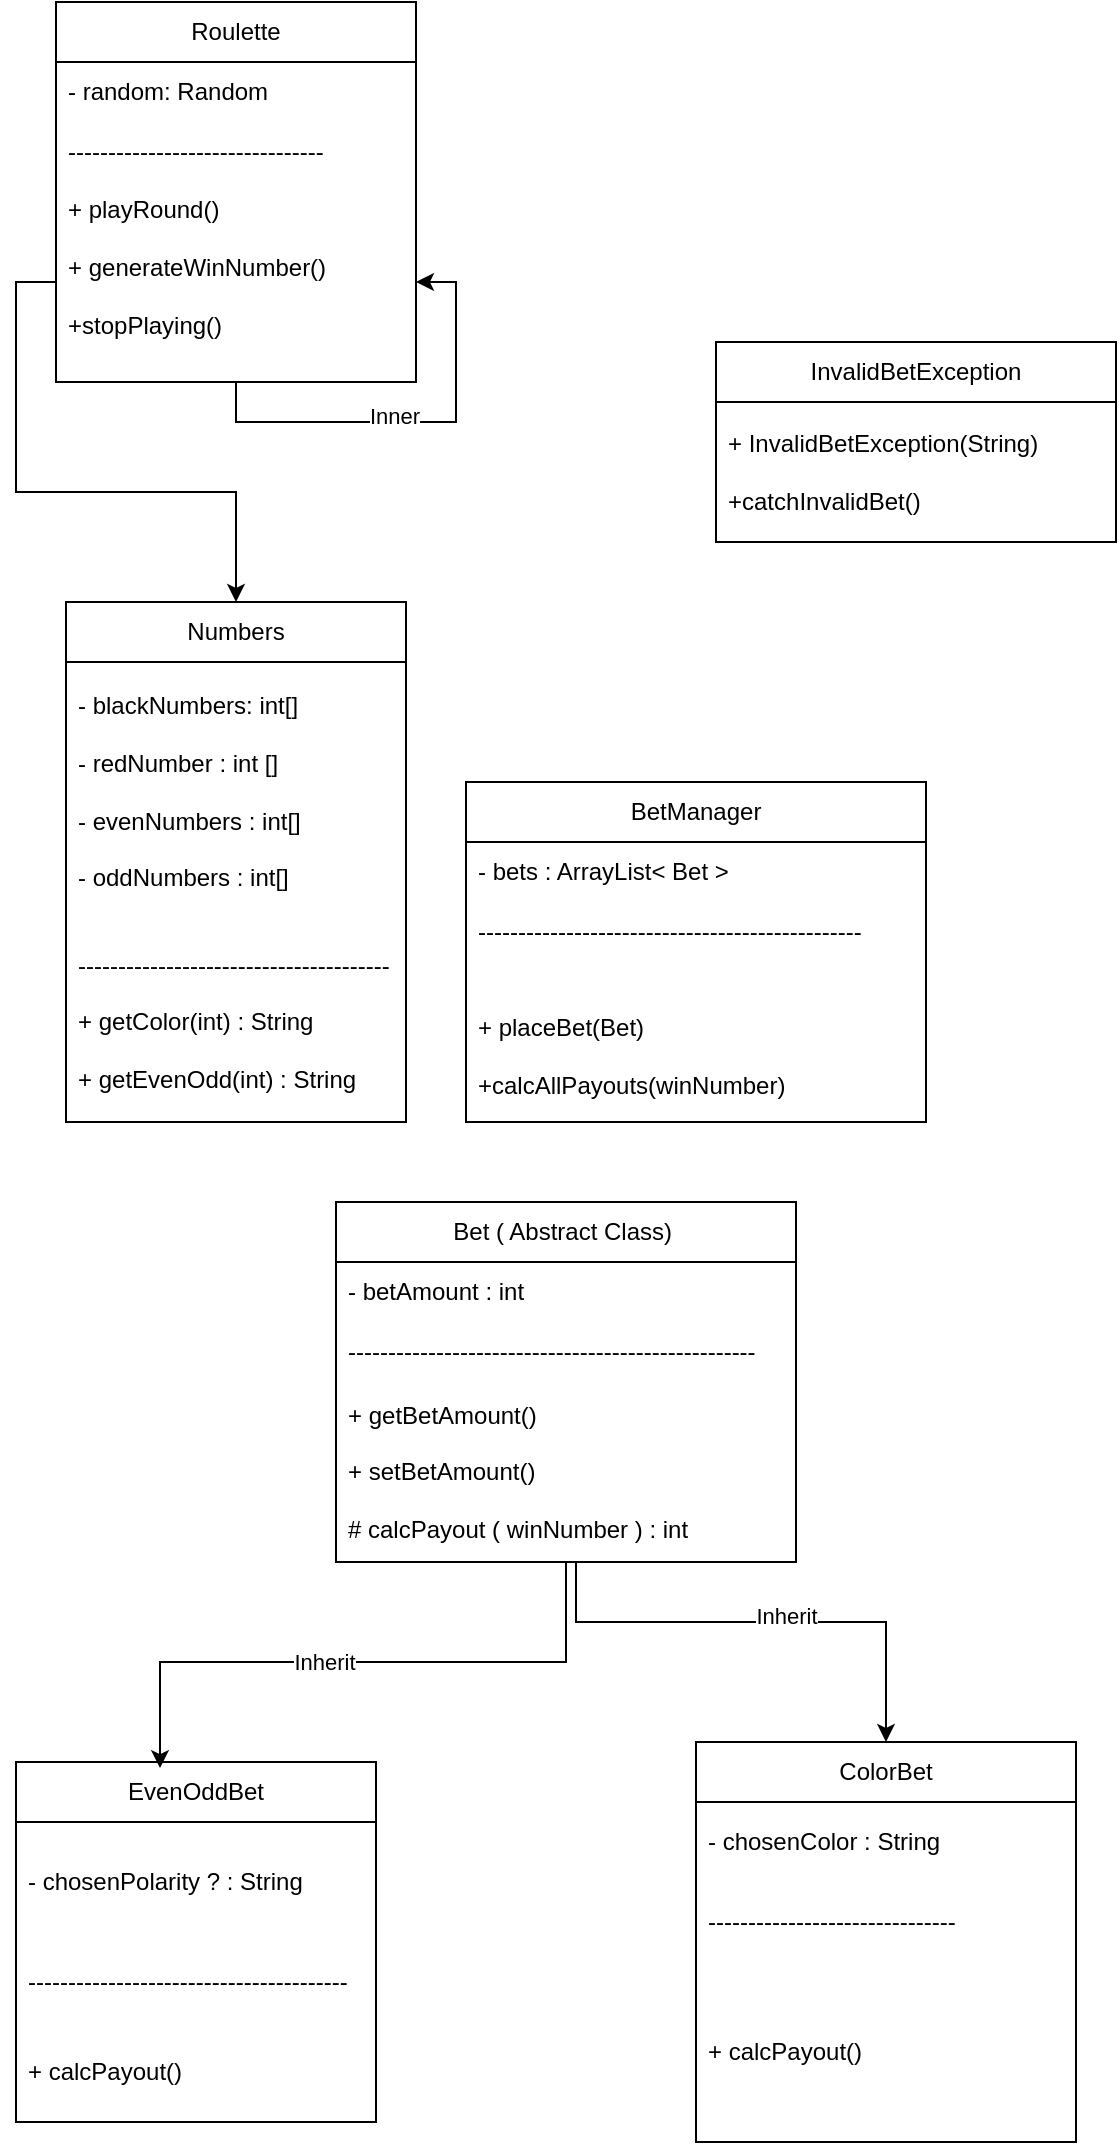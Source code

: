 <mxfile version="24.7.17">
  <diagram name="Page-1" id="T7SK1rwMl8wz6rk8DOOJ">
    <mxGraphModel dx="2074" dy="1140" grid="1" gridSize="10" guides="1" tooltips="1" connect="1" arrows="1" fold="1" page="1" pageScale="1" pageWidth="850" pageHeight="1100" math="0" shadow="0">
      <root>
        <mxCell id="0" />
        <mxCell id="1" parent="0" />
        <mxCell id="EKZMidOivmF_EnzsxhVl-9" value="" style="edgeStyle=orthogonalEdgeStyle;rounded=0;orthogonalLoop=1;jettySize=auto;html=1;" parent="1" source="EKZMidOivmF_EnzsxhVl-4" target="EKZMidOivmF_EnzsxhVl-5" edge="1">
          <mxGeometry relative="1" as="geometry" />
        </mxCell>
        <mxCell id="EKZMidOivmF_EnzsxhVl-1" value="Roulette" style="swimlane;fontStyle=0;childLayout=stackLayout;horizontal=1;startSize=30;horizontalStack=0;resizeParent=1;resizeParentMax=0;resizeLast=0;collapsible=1;marginBottom=0;whiteSpace=wrap;html=1;" parent="1" vertex="1">
          <mxGeometry x="220" y="30" width="180" height="190" as="geometry" />
        </mxCell>
        <mxCell id="EKZMidOivmF_EnzsxhVl-2" value="- random: Random" style="text;strokeColor=none;fillColor=none;align=left;verticalAlign=middle;spacingLeft=4;spacingRight=4;overflow=hidden;points=[[0,0.5],[1,0.5]];portConstraint=eastwest;rotatable=0;whiteSpace=wrap;html=1;" parent="EKZMidOivmF_EnzsxhVl-1" vertex="1">
          <mxGeometry y="30" width="180" height="30" as="geometry" />
        </mxCell>
        <mxCell id="EKZMidOivmF_EnzsxhVl-3" value="--------------------------------" style="text;strokeColor=none;fillColor=none;align=left;verticalAlign=middle;spacingLeft=4;spacingRight=4;overflow=hidden;points=[[0,0.5],[1,0.5]];portConstraint=eastwest;rotatable=0;whiteSpace=wrap;html=1;" parent="EKZMidOivmF_EnzsxhVl-1" vertex="1">
          <mxGeometry y="60" width="180" height="30" as="geometry" />
        </mxCell>
        <mxCell id="l6aJMX--dD2KfWdG0QaM-1" value="" style="edgeStyle=orthogonalEdgeStyle;rounded=0;orthogonalLoop=1;jettySize=auto;html=1;" edge="1" parent="EKZMidOivmF_EnzsxhVl-1" source="EKZMidOivmF_EnzsxhVl-1" target="EKZMidOivmF_EnzsxhVl-4">
          <mxGeometry relative="1" as="geometry">
            <mxPoint x="70" y="150" as="sourcePoint" />
            <mxPoint x="70" y="230" as="targetPoint" />
          </mxGeometry>
        </mxCell>
        <mxCell id="l6aJMX--dD2KfWdG0QaM-2" value="Inner" style="edgeLabel;html=1;align=center;verticalAlign=middle;resizable=0;points=[];" vertex="1" connectable="0" parent="l6aJMX--dD2KfWdG0QaM-1">
          <mxGeometry x="-0.1" y="3" relative="1" as="geometry">
            <mxPoint as="offset" />
          </mxGeometry>
        </mxCell>
        <mxCell id="EKZMidOivmF_EnzsxhVl-4" value="+ playRound()&lt;div&gt;&lt;br&gt;&lt;div&gt;+ generateWinNumber()&lt;/div&gt;&lt;div&gt;&lt;br&gt;&lt;/div&gt;&lt;div&gt;+stopPlaying()&lt;/div&gt;&lt;div&gt;&lt;br&gt;&lt;/div&gt;&lt;/div&gt;" style="text;strokeColor=none;fillColor=none;align=left;verticalAlign=middle;spacingLeft=4;spacingRight=4;overflow=hidden;points=[[0,0.5],[1,0.5]];portConstraint=eastwest;rotatable=0;whiteSpace=wrap;html=1;" parent="EKZMidOivmF_EnzsxhVl-1" vertex="1">
          <mxGeometry y="90" width="180" height="100" as="geometry" />
        </mxCell>
        <mxCell id="EKZMidOivmF_EnzsxhVl-5" value="Numbers" style="swimlane;fontStyle=0;childLayout=stackLayout;horizontal=1;startSize=30;horizontalStack=0;resizeParent=1;resizeParentMax=0;resizeLast=0;collapsible=1;marginBottom=0;whiteSpace=wrap;html=1;" parent="1" vertex="1">
          <mxGeometry x="225" y="330" width="170" height="260" as="geometry" />
        </mxCell>
        <mxCell id="EKZMidOivmF_EnzsxhVl-7" value="- blackNumbers: int[]&lt;div&gt;&lt;br&gt;&lt;/div&gt;&lt;div&gt;- redNumber : int []&lt;/div&gt;&lt;div&gt;&lt;br&gt;&lt;/div&gt;&lt;div&gt;- evenNumbers : int[]&lt;/div&gt;&lt;div&gt;&lt;br&gt;&lt;/div&gt;&lt;div&gt;- oddNumbers : int[]&lt;/div&gt;" style="text;strokeColor=none;fillColor=none;align=left;verticalAlign=middle;spacingLeft=4;spacingRight=4;overflow=hidden;points=[[0,0.5],[1,0.5]];portConstraint=eastwest;rotatable=0;whiteSpace=wrap;html=1;" parent="EKZMidOivmF_EnzsxhVl-5" vertex="1">
          <mxGeometry y="30" width="170" height="130" as="geometry" />
        </mxCell>
        <mxCell id="EKZMidOivmF_EnzsxhVl-11" value="---------------------------------------&lt;div&gt;&lt;br&gt;&lt;/div&gt;&lt;div&gt;+ getColor(int) : String&lt;/div&gt;&lt;div&gt;&lt;br&gt;&lt;/div&gt;&lt;div&gt;+ getEvenOdd(int) : String&lt;/div&gt;" style="text;strokeColor=none;fillColor=none;align=left;verticalAlign=middle;spacingLeft=4;spacingRight=4;overflow=hidden;points=[[0,0.5],[1,0.5]];portConstraint=eastwest;rotatable=0;whiteSpace=wrap;html=1;" parent="EKZMidOivmF_EnzsxhVl-5" vertex="1">
          <mxGeometry y="160" width="170" height="100" as="geometry" />
        </mxCell>
        <mxCell id="EKZMidOivmF_EnzsxhVl-16" value="Bet ( Abstract Class)&amp;nbsp;" style="swimlane;fontStyle=0;childLayout=stackLayout;horizontal=1;startSize=30;horizontalStack=0;resizeParent=1;resizeParentMax=0;resizeLast=0;collapsible=1;marginBottom=0;whiteSpace=wrap;html=1;" parent="1" vertex="1">
          <mxGeometry x="360" y="630" width="230" height="180" as="geometry" />
        </mxCell>
        <mxCell id="EKZMidOivmF_EnzsxhVl-17" value="- betAmount : int" style="text;strokeColor=none;fillColor=none;align=left;verticalAlign=middle;spacingLeft=4;spacingRight=4;overflow=hidden;points=[[0,0.5],[1,0.5]];portConstraint=eastwest;rotatable=0;whiteSpace=wrap;html=1;" parent="EKZMidOivmF_EnzsxhVl-16" vertex="1">
          <mxGeometry y="30" width="230" height="30" as="geometry" />
        </mxCell>
        <mxCell id="EKZMidOivmF_EnzsxhVl-18" value="---------------------------------------------------" style="text;strokeColor=none;fillColor=none;align=left;verticalAlign=middle;spacingLeft=4;spacingRight=4;overflow=hidden;points=[[0,0.5],[1,0.5]];portConstraint=eastwest;rotatable=0;whiteSpace=wrap;html=1;" parent="EKZMidOivmF_EnzsxhVl-16" vertex="1">
          <mxGeometry y="60" width="230" height="30" as="geometry" />
        </mxCell>
        <mxCell id="EKZMidOivmF_EnzsxhVl-19" value="+ getBetAmount()&lt;div&gt;&lt;br&gt;&lt;/div&gt;&lt;div&gt;+ setBetAmount()&lt;/div&gt;&lt;div&gt;&lt;br&gt;&lt;/div&gt;&lt;div&gt;# calcPayout ( winNumber ) : int&amp;nbsp;&lt;/div&gt;" style="text;strokeColor=none;fillColor=none;align=left;verticalAlign=middle;spacingLeft=4;spacingRight=4;overflow=hidden;points=[[0,0.5],[1,0.5]];portConstraint=eastwest;rotatable=0;whiteSpace=wrap;html=1;" parent="EKZMidOivmF_EnzsxhVl-16" vertex="1">
          <mxGeometry y="90" width="230" height="90" as="geometry" />
        </mxCell>
        <mxCell id="EKZMidOivmF_EnzsxhVl-24" value="EvenOddBet" style="swimlane;fontStyle=0;childLayout=stackLayout;horizontal=1;startSize=30;horizontalStack=0;resizeParent=1;resizeParentMax=0;resizeLast=0;collapsible=1;marginBottom=0;whiteSpace=wrap;html=1;" parent="1" vertex="1">
          <mxGeometry x="200" y="910" width="180" height="180" as="geometry" />
        </mxCell>
        <mxCell id="EKZMidOivmF_EnzsxhVl-25" value="- chosenPolarity ? : String&amp;nbsp;" style="text;strokeColor=none;fillColor=none;align=left;verticalAlign=middle;spacingLeft=4;spacingRight=4;overflow=hidden;points=[[0,0.5],[1,0.5]];portConstraint=eastwest;rotatable=0;whiteSpace=wrap;html=1;" parent="EKZMidOivmF_EnzsxhVl-24" vertex="1">
          <mxGeometry y="30" width="180" height="60" as="geometry" />
        </mxCell>
        <mxCell id="EKZMidOivmF_EnzsxhVl-26" value="----------------------------------------" style="text;strokeColor=none;fillColor=none;align=left;verticalAlign=middle;spacingLeft=4;spacingRight=4;overflow=hidden;points=[[0,0.5],[1,0.5]];portConstraint=eastwest;rotatable=0;whiteSpace=wrap;html=1;" parent="EKZMidOivmF_EnzsxhVl-24" vertex="1">
          <mxGeometry y="90" width="180" height="40" as="geometry" />
        </mxCell>
        <mxCell id="EKZMidOivmF_EnzsxhVl-27" value="+ calcPayout()" style="text;strokeColor=none;fillColor=none;align=left;verticalAlign=middle;spacingLeft=4;spacingRight=4;overflow=hidden;points=[[0,0.5],[1,0.5]];portConstraint=eastwest;rotatable=0;whiteSpace=wrap;html=1;" parent="EKZMidOivmF_EnzsxhVl-24" vertex="1">
          <mxGeometry y="130" width="180" height="50" as="geometry" />
        </mxCell>
        <mxCell id="EKZMidOivmF_EnzsxhVl-28" value="ColorBet" style="swimlane;fontStyle=0;childLayout=stackLayout;horizontal=1;startSize=30;horizontalStack=0;resizeParent=1;resizeParentMax=0;resizeLast=0;collapsible=1;marginBottom=0;whiteSpace=wrap;html=1;" parent="1" vertex="1">
          <mxGeometry x="540" y="900" width="190" height="200" as="geometry" />
        </mxCell>
        <mxCell id="EKZMidOivmF_EnzsxhVl-29" value="- chosenColor : String" style="text;strokeColor=none;fillColor=none;align=left;verticalAlign=middle;spacingLeft=4;spacingRight=4;overflow=hidden;points=[[0,0.5],[1,0.5]];portConstraint=eastwest;rotatable=0;whiteSpace=wrap;html=1;" parent="EKZMidOivmF_EnzsxhVl-28" vertex="1">
          <mxGeometry y="30" width="190" height="40" as="geometry" />
        </mxCell>
        <mxCell id="EKZMidOivmF_EnzsxhVl-30" value="-------------------------------" style="text;strokeColor=none;fillColor=none;align=left;verticalAlign=middle;spacingLeft=4;spacingRight=4;overflow=hidden;points=[[0,0.5],[1,0.5]];portConstraint=eastwest;rotatable=0;whiteSpace=wrap;html=1;" parent="EKZMidOivmF_EnzsxhVl-28" vertex="1">
          <mxGeometry y="70" width="190" height="40" as="geometry" />
        </mxCell>
        <mxCell id="EKZMidOivmF_EnzsxhVl-31" value="+ calcPayout()" style="text;strokeColor=none;fillColor=none;align=left;verticalAlign=middle;spacingLeft=4;spacingRight=4;overflow=hidden;points=[[0,0.5],[1,0.5]];portConstraint=eastwest;rotatable=0;whiteSpace=wrap;html=1;" parent="EKZMidOivmF_EnzsxhVl-28" vertex="1">
          <mxGeometry y="110" width="190" height="90" as="geometry" />
        </mxCell>
        <mxCell id="EKZMidOivmF_EnzsxhVl-36" style="edgeStyle=orthogonalEdgeStyle;rounded=0;orthogonalLoop=1;jettySize=auto;html=1;entryX=0.4;entryY=0.017;entryDx=0;entryDy=0;entryPerimeter=0;movable=1;resizable=1;rotatable=1;deletable=1;editable=1;locked=0;connectable=1;" parent="1" source="EKZMidOivmF_EnzsxhVl-16" target="EKZMidOivmF_EnzsxhVl-24" edge="1">
          <mxGeometry relative="1" as="geometry" />
        </mxCell>
        <mxCell id="EKZMidOivmF_EnzsxhVl-44" value="Inherit" style="edgeLabel;html=1;align=center;verticalAlign=middle;resizable=0;points=[];" parent="EKZMidOivmF_EnzsxhVl-36" vertex="1" connectable="0">
          <mxGeometry x="0.122" relative="1" as="geometry">
            <mxPoint as="offset" />
          </mxGeometry>
        </mxCell>
        <mxCell id="EKZMidOivmF_EnzsxhVl-42" style="edgeStyle=orthogonalEdgeStyle;rounded=0;orthogonalLoop=1;jettySize=auto;html=1;movable=1;resizable=1;rotatable=1;deletable=1;editable=1;locked=0;connectable=1;entryX=0.5;entryY=0;entryDx=0;entryDy=0;" parent="1" target="EKZMidOivmF_EnzsxhVl-28" edge="1">
          <mxGeometry relative="1" as="geometry">
            <mxPoint x="480" y="810" as="sourcePoint" />
            <mxPoint x="621" y="810" as="targetPoint" />
            <Array as="points">
              <mxPoint x="520" y="840" />
              <mxPoint x="680" y="840" />
            </Array>
          </mxGeometry>
        </mxCell>
        <mxCell id="EKZMidOivmF_EnzsxhVl-45" value="Inherit" style="edgeLabel;html=1;align=center;verticalAlign=middle;resizable=0;points=[];" parent="EKZMidOivmF_EnzsxhVl-42" vertex="1" connectable="0">
          <mxGeometry x="0.097" y="3" relative="1" as="geometry">
            <mxPoint as="offset" />
          </mxGeometry>
        </mxCell>
        <mxCell id="EKZMidOivmF_EnzsxhVl-48" value="InvalidBetException" style="swimlane;fontStyle=0;childLayout=stackLayout;horizontal=1;startSize=30;horizontalStack=0;resizeParent=1;resizeParentMax=0;resizeLast=0;collapsible=1;marginBottom=0;whiteSpace=wrap;html=1;" parent="1" vertex="1">
          <mxGeometry x="550" y="200" width="200" height="100" as="geometry" />
        </mxCell>
        <mxCell id="EKZMidOivmF_EnzsxhVl-49" value="+ InvalidBetException(String)&lt;div&gt;&lt;br&gt;&lt;/div&gt;&lt;div&gt;+catchInvalidBet()&lt;/div&gt;" style="text;strokeColor=none;fillColor=none;align=left;verticalAlign=middle;spacingLeft=4;spacingRight=4;overflow=hidden;points=[[0,0.5],[1,0.5]];portConstraint=eastwest;rotatable=0;whiteSpace=wrap;html=1;" parent="EKZMidOivmF_EnzsxhVl-48" vertex="1">
          <mxGeometry y="30" width="200" height="70" as="geometry" />
        </mxCell>
        <mxCell id="EKZMidOivmF_EnzsxhVl-52" value="BetManager" style="swimlane;fontStyle=0;childLayout=stackLayout;horizontal=1;startSize=30;horizontalStack=0;resizeParent=1;resizeParentMax=0;resizeLast=0;collapsible=1;marginBottom=0;whiteSpace=wrap;html=1;" parent="1" vertex="1">
          <mxGeometry x="425" y="420" width="230" height="170" as="geometry" />
        </mxCell>
        <mxCell id="EKZMidOivmF_EnzsxhVl-53" value="- bets : ArrayList&amp;lt; Bet &amp;gt;&amp;nbsp;" style="text;strokeColor=none;fillColor=none;align=left;verticalAlign=middle;spacingLeft=4;spacingRight=4;overflow=hidden;points=[[0,0.5],[1,0.5]];portConstraint=eastwest;rotatable=0;whiteSpace=wrap;html=1;" parent="EKZMidOivmF_EnzsxhVl-52" vertex="1">
          <mxGeometry y="30" width="230" height="30" as="geometry" />
        </mxCell>
        <mxCell id="EKZMidOivmF_EnzsxhVl-54" value="------------------------------------------------" style="text;strokeColor=none;fillColor=none;align=left;verticalAlign=middle;spacingLeft=4;spacingRight=4;overflow=hidden;points=[[0,0.5],[1,0.5]];portConstraint=eastwest;rotatable=0;whiteSpace=wrap;html=1;" parent="EKZMidOivmF_EnzsxhVl-52" vertex="1">
          <mxGeometry y="60" width="230" height="30" as="geometry" />
        </mxCell>
        <mxCell id="EKZMidOivmF_EnzsxhVl-55" value="&lt;div&gt;&lt;br&gt;&lt;/div&gt;&lt;div&gt;+ placeBet(Bet)&amp;nbsp;&lt;/div&gt;&lt;div&gt;&lt;br&gt;&lt;/div&gt;&lt;div&gt;+calcAllPayouts(winNumber)&lt;/div&gt;" style="text;strokeColor=none;fillColor=none;align=left;verticalAlign=middle;spacingLeft=4;spacingRight=4;overflow=hidden;points=[[0,0.5],[1,0.5]];portConstraint=eastwest;rotatable=0;whiteSpace=wrap;html=1;" parent="EKZMidOivmF_EnzsxhVl-52" vertex="1">
          <mxGeometry y="90" width="230" height="80" as="geometry" />
        </mxCell>
      </root>
    </mxGraphModel>
  </diagram>
</mxfile>
